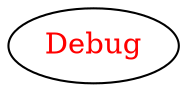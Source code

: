 digraph dependencyGraph {
 concentrate=true;
 ranksep="2.0";
 rankdir="LR"; 
 splines="ortho";
"Debug" [fontcolor="red"];
}